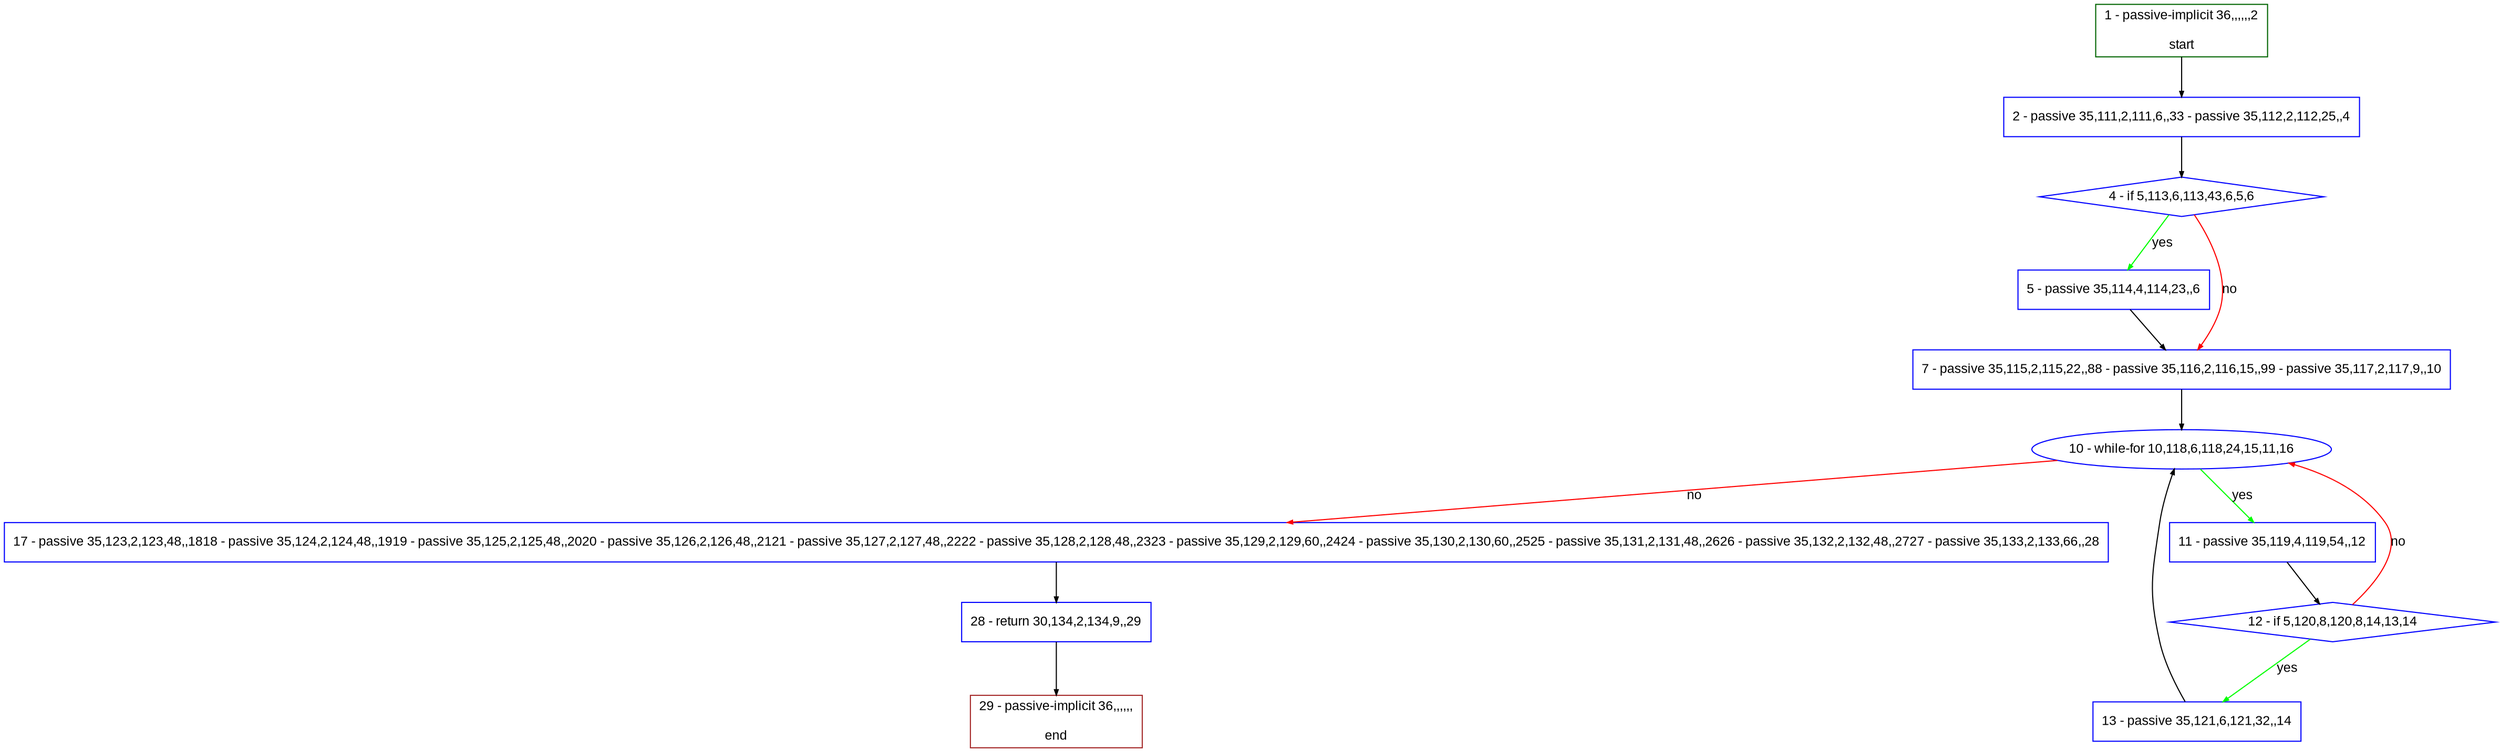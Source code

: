 digraph "" {
  graph [pack="true", label="", fontsize="12", packmode="clust", fontname="Arial", fillcolor="#FFFFCC", bgcolor="white", style="rounded,filled", compound="true"];
  node [node_initialized="no", label="", color="grey", fontsize="12", fillcolor="white", fontname="Arial", style="filled", shape="rectangle", compound="true", fixedsize="false"];
  edge [fontcolor="black", arrowhead="normal", arrowtail="none", arrowsize="0.5", ltail="", label="", color="black", fontsize="12", lhead="", fontname="Arial", dir="forward", compound="true"];
  __N1 [label="2 - passive 35,111,2,111,6,,33 - passive 35,112,2,112,25,,4", color="#0000ff", fillcolor="#ffffff", style="filled", shape="box"];
  __N2 [label="1 - passive-implicit 36,,,,,,2\n\nstart", color="#006400", fillcolor="#ffffff", style="filled", shape="box"];
  __N3 [label="4 - if 5,113,6,113,43,6,5,6", color="#0000ff", fillcolor="#ffffff", style="filled", shape="diamond"];
  __N4 [label="5 - passive 35,114,4,114,23,,6", color="#0000ff", fillcolor="#ffffff", style="filled", shape="box"];
  __N5 [label="7 - passive 35,115,2,115,22,,88 - passive 35,116,2,116,15,,99 - passive 35,117,2,117,9,,10", color="#0000ff", fillcolor="#ffffff", style="filled", shape="box"];
  __N6 [label="10 - while-for 10,118,6,118,24,15,11,16", color="#0000ff", fillcolor="#ffffff", style="filled", shape="oval"];
  __N7 [label="11 - passive 35,119,4,119,54,,12", color="#0000ff", fillcolor="#ffffff", style="filled", shape="box"];
  __N8 [label="17 - passive 35,123,2,123,48,,1818 - passive 35,124,2,124,48,,1919 - passive 35,125,2,125,48,,2020 - passive 35,126,2,126,48,,2121 - passive 35,127,2,127,48,,2222 - passive 35,128,2,128,48,,2323 - passive 35,129,2,129,60,,2424 - passive 35,130,2,130,60,,2525 - passive 35,131,2,131,48,,2626 - passive 35,132,2,132,48,,2727 - passive 35,133,2,133,66,,28", color="#0000ff", fillcolor="#ffffff", style="filled", shape="box"];
  __N9 [label="12 - if 5,120,8,120,8,14,13,14", color="#0000ff", fillcolor="#ffffff", style="filled", shape="diamond"];
  __N10 [label="13 - passive 35,121,6,121,32,,14", color="#0000ff", fillcolor="#ffffff", style="filled", shape="box"];
  __N11 [label="28 - return 30,134,2,134,9,,29", color="#0000ff", fillcolor="#ffffff", style="filled", shape="box"];
  __N12 [label="29 - passive-implicit 36,,,,,,\n\nend", color="#a52a2a", fillcolor="#ffffff", style="filled", shape="box"];
  __N2 -> __N1 [arrowhead="normal", arrowtail="none", color="#000000", label="", dir="forward"];
  __N1 -> __N3 [arrowhead="normal", arrowtail="none", color="#000000", label="", dir="forward"];
  __N3 -> __N4 [arrowhead="normal", arrowtail="none", color="#00ff00", label="yes", dir="forward"];
  __N3 -> __N5 [arrowhead="normal", arrowtail="none", color="#ff0000", label="no", dir="forward"];
  __N4 -> __N5 [arrowhead="normal", arrowtail="none", color="#000000", label="", dir="forward"];
  __N5 -> __N6 [arrowhead="normal", arrowtail="none", color="#000000", label="", dir="forward"];
  __N6 -> __N7 [arrowhead="normal", arrowtail="none", color="#00ff00", label="yes", dir="forward"];
  __N6 -> __N8 [arrowhead="normal", arrowtail="none", color="#ff0000", label="no", dir="forward"];
  __N7 -> __N9 [arrowhead="normal", arrowtail="none", color="#000000", label="", dir="forward"];
  __N9 -> __N6 [arrowhead="normal", arrowtail="none", color="#ff0000", label="no", dir="forward"];
  __N9 -> __N10 [arrowhead="normal", arrowtail="none", color="#00ff00", label="yes", dir="forward"];
  __N10 -> __N6 [arrowhead="normal", arrowtail="none", color="#000000", label="", dir="forward"];
  __N8 -> __N11 [arrowhead="normal", arrowtail="none", color="#000000", label="", dir="forward"];
  __N11 -> __N12 [arrowhead="normal", arrowtail="none", color="#000000", label="", dir="forward"];
}
